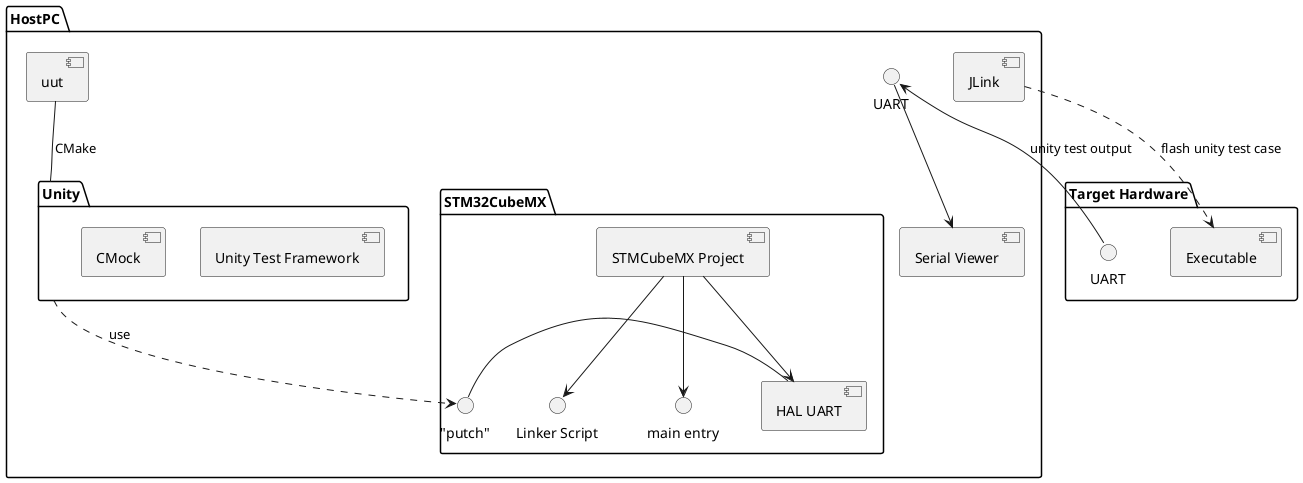 
```plantuml
@startuml Components
package "HostPC" {
   component "JLink" as host_jlink
   component "Serial Viewer" as host_uart_viewer
   interface "UART" as host_uart
   component "uut" as unit_under_test

   package "STM32CubeMX" {
      component "STMCubeMX Project" as cube_project
      interface "Linker Script" as cube_LS
      interface "main entry" as cube_main
      component "HAL UART" as cube_component_uart
      interface ""putch"" as cube_component_uart_tx_byte


      [cube_project] --> cube_main
      [cube_project] --> cube_LS
      [cube_project] --> cube_component_uart
      [cube_component_uart] - cube_component_uart_tx_byte
   }
   package "Unity" {
      component "Unity Test Framework" as unity_framework
      component "CMock" as unity_cmock
   }
   Unity ..> cube_component_uart_tx_byte : use
   [unit_under_test] -- Unity : CMake
}

package "Target Hardware" {
   component "Executable" as target_elf
   interface "UART" as target_uart
}
host_uart <-- target_uart : unity test output
host_uart --> [host_uart_viewer]
[host_jlink] ..> [target_elf] : flash unity test case
@enduml
```
